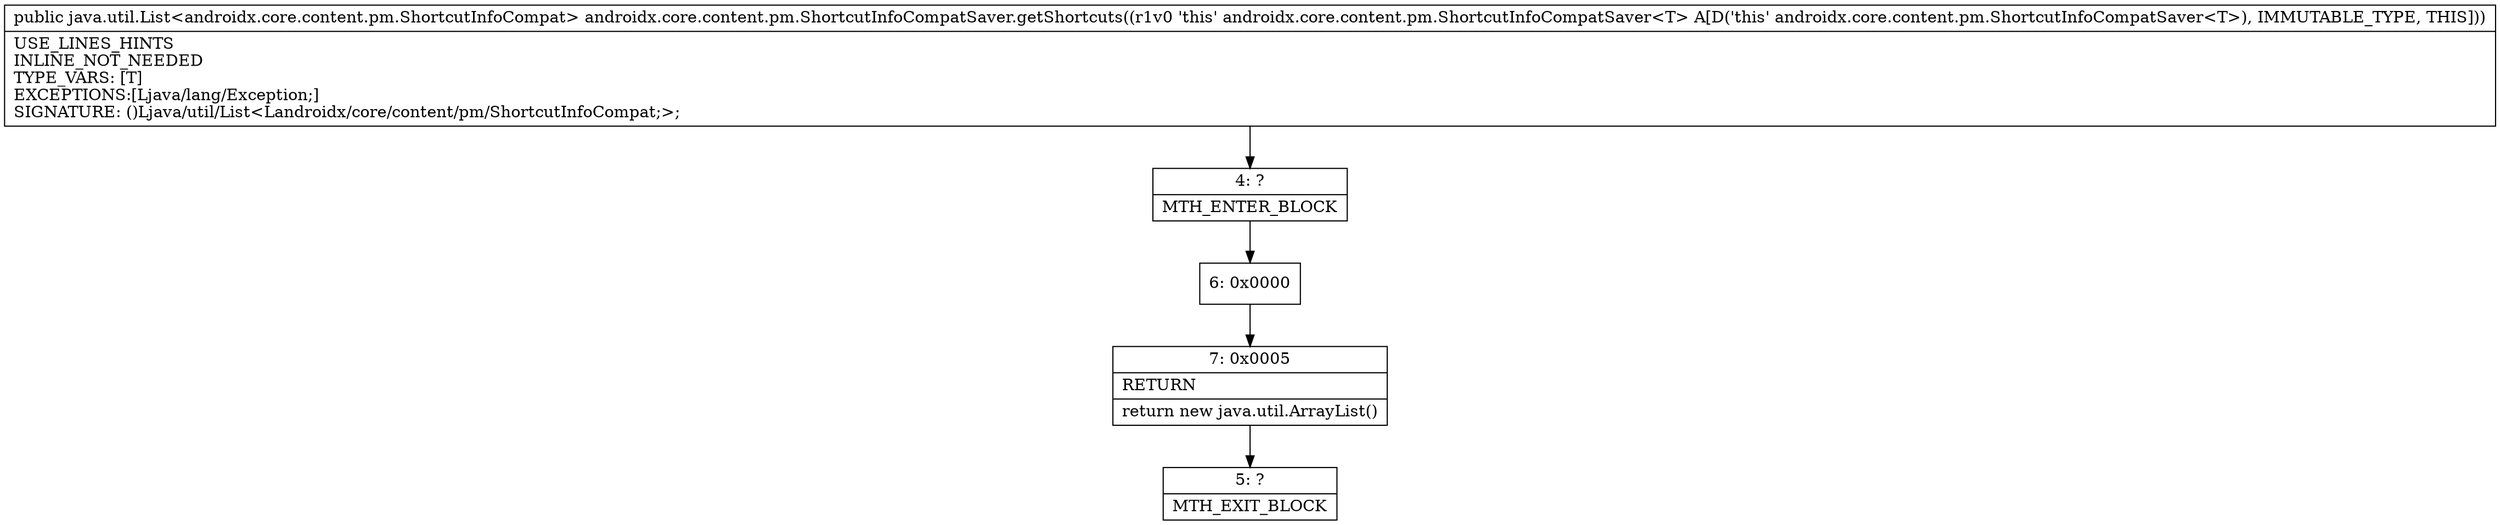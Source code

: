 digraph "CFG forandroidx.core.content.pm.ShortcutInfoCompatSaver.getShortcuts()Ljava\/util\/List;" {
Node_4 [shape=record,label="{4\:\ ?|MTH_ENTER_BLOCK\l}"];
Node_6 [shape=record,label="{6\:\ 0x0000}"];
Node_7 [shape=record,label="{7\:\ 0x0005|RETURN\l|return new java.util.ArrayList()\l}"];
Node_5 [shape=record,label="{5\:\ ?|MTH_EXIT_BLOCK\l}"];
MethodNode[shape=record,label="{public java.util.List\<androidx.core.content.pm.ShortcutInfoCompat\> androidx.core.content.pm.ShortcutInfoCompatSaver.getShortcuts((r1v0 'this' androidx.core.content.pm.ShortcutInfoCompatSaver\<T\> A[D('this' androidx.core.content.pm.ShortcutInfoCompatSaver\<T\>), IMMUTABLE_TYPE, THIS]))  | USE_LINES_HINTS\lINLINE_NOT_NEEDED\lTYPE_VARS: [T]\lEXCEPTIONS:[Ljava\/lang\/Exception;]\lSIGNATURE: ()Ljava\/util\/List\<Landroidx\/core\/content\/pm\/ShortcutInfoCompat;\>;\l}"];
MethodNode -> Node_4;Node_4 -> Node_6;
Node_6 -> Node_7;
Node_7 -> Node_5;
}

